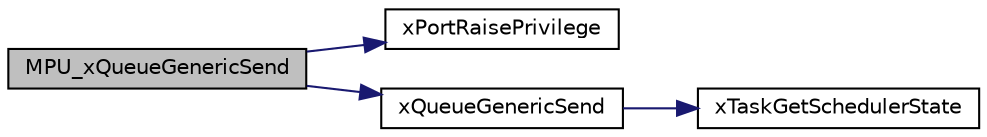 digraph "MPU_xQueueGenericSend"
{
  edge [fontname="Helvetica",fontsize="10",labelfontname="Helvetica",labelfontsize="10"];
  node [fontname="Helvetica",fontsize="10",shape=record];
  rankdir="LR";
  Node170 [label="MPU_xQueueGenericSend",height=0.2,width=0.4,color="black", fillcolor="grey75", style="filled", fontcolor="black"];
  Node170 -> Node171 [color="midnightblue",fontsize="10",style="solid",fontname="Helvetica"];
  Node171 [label="xPortRaisePrivilege",height=0.2,width=0.4,color="black", fillcolor="white", style="filled",URL="$mpu__wrappers_8c.html#ac42aa31652a6e8158f8ea8a88aad8275"];
  Node170 -> Node172 [color="midnightblue",fontsize="10",style="solid",fontname="Helvetica"];
  Node172 [label="xQueueGenericSend",height=0.2,width=0.4,color="black", fillcolor="white", style="filled",URL="$queue_8h.html#a7ce86d1026e0c3055a523935bf53c0b3"];
  Node172 -> Node173 [color="midnightblue",fontsize="10",style="solid",fontname="Helvetica"];
  Node173 [label="xTaskGetSchedulerState",height=0.2,width=0.4,color="black", fillcolor="white", style="filled",URL="$task_8h.html#a0241000e08a261372186d34825a35979"];
}
